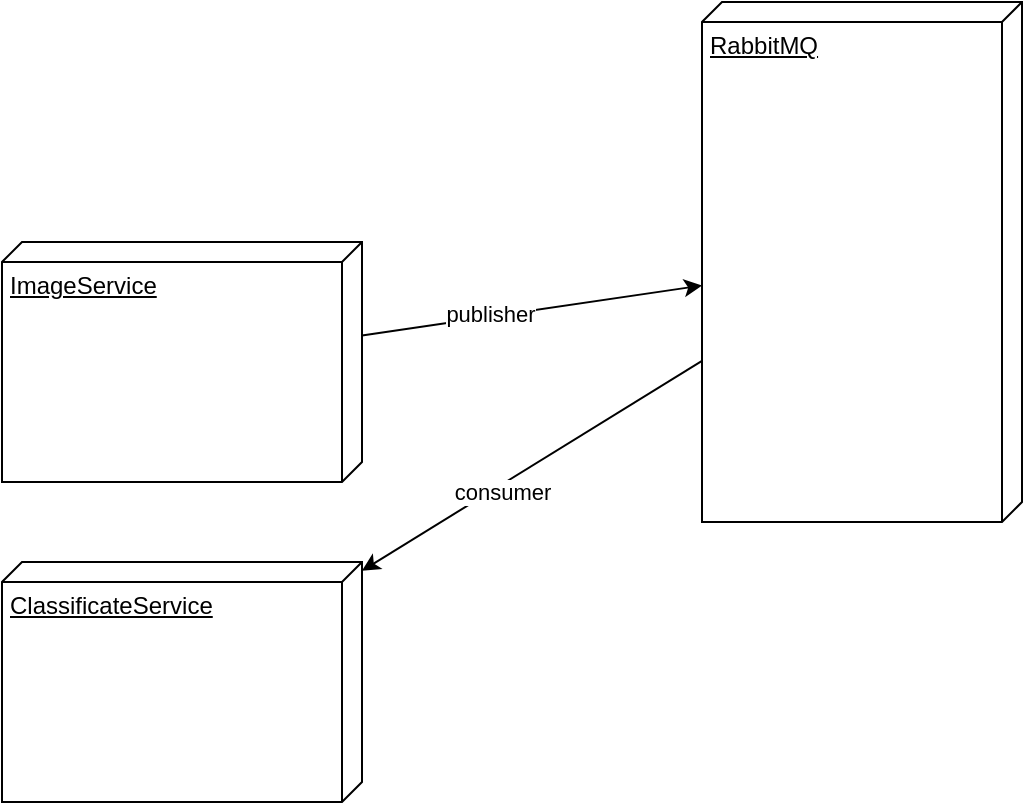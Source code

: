 <mxfile>
    <diagram id="sfJwIzJGjw18PU34vVlC" name="Page-1">
        <mxGraphModel dx="522" dy="563" grid="1" gridSize="10" guides="1" tooltips="1" connect="1" arrows="1" fold="1" page="1" pageScale="1" pageWidth="850" pageHeight="1100" math="0" shadow="0">
            <root>
                <mxCell id="0"/>
                <mxCell id="1" parent="0"/>
                <mxCell id="74" style="edgeStyle=none;html=1;" parent="1" source="4" target="61" edge="1">
                    <mxGeometry relative="1" as="geometry"/>
                </mxCell>
                <mxCell id="78" value="publisher" style="edgeLabel;html=1;align=center;verticalAlign=middle;resizable=0;points=[];" parent="74" vertex="1" connectable="0">
                    <mxGeometry x="-0.26" y="2" relative="1" as="geometry">
                        <mxPoint x="1" as="offset"/>
                    </mxGeometry>
                </mxCell>
                <mxCell id="4" value="ImageService&lt;br&gt;" style="verticalAlign=top;align=left;spacingTop=8;spacingLeft=2;spacingRight=12;shape=cube;size=10;direction=south;fontStyle=4;html=1;" parent="1" vertex="1">
                    <mxGeometry x="190" y="580" width="180" height="120" as="geometry"/>
                </mxCell>
                <mxCell id="37" style="edgeStyle=none;html=1;entryX=1;entryY=0.5;entryDx=0;entryDy=0;" parent="1" edge="1">
                    <mxGeometry relative="1" as="geometry">
                        <mxPoint x="640" y="205" as="targetPoint"/>
                    </mxGeometry>
                </mxCell>
                <mxCell id="38" style="edgeStyle=none;html=1;" parent="1" edge="1">
                    <mxGeometry relative="1" as="geometry">
                        <mxPoint x="636.538" y="420" as="targetPoint"/>
                    </mxGeometry>
                </mxCell>
                <mxCell id="58" value="ClassificateService" style="verticalAlign=top;align=left;spacingTop=8;spacingLeft=2;spacingRight=12;shape=cube;size=10;direction=south;fontStyle=4;html=1;" parent="1" vertex="1">
                    <mxGeometry x="190" y="740" width="180" height="120" as="geometry"/>
                </mxCell>
                <mxCell id="75" style="edgeStyle=none;html=1;" parent="1" source="61" target="58" edge="1">
                    <mxGeometry relative="1" as="geometry"/>
                </mxCell>
                <mxCell id="81" value="consumer" style="edgeLabel;html=1;align=center;verticalAlign=middle;resizable=0;points=[];" parent="75" vertex="1" connectable="0">
                    <mxGeometry x="0.194" y="2" relative="1" as="geometry">
                        <mxPoint y="1" as="offset"/>
                    </mxGeometry>
                </mxCell>
                <mxCell id="61" value="RabbitMQ" style="verticalAlign=top;align=left;spacingTop=8;spacingLeft=2;spacingRight=12;shape=cube;size=10;direction=south;fontStyle=4;html=1;" parent="1" vertex="1">
                    <mxGeometry x="540" y="460" width="160" height="260" as="geometry"/>
                </mxCell>
            </root>
        </mxGraphModel>
    </diagram>
</mxfile>